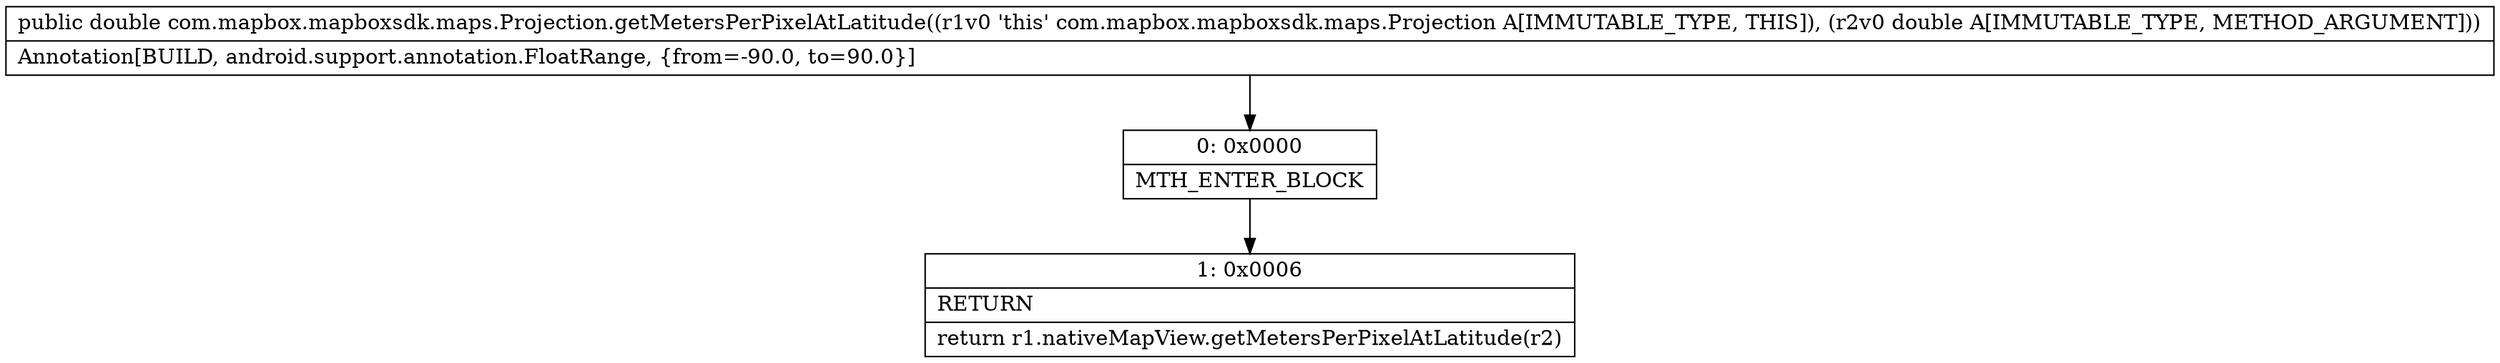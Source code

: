 digraph "CFG forcom.mapbox.mapboxsdk.maps.Projection.getMetersPerPixelAtLatitude(D)D" {
Node_0 [shape=record,label="{0\:\ 0x0000|MTH_ENTER_BLOCK\l}"];
Node_1 [shape=record,label="{1\:\ 0x0006|RETURN\l|return r1.nativeMapView.getMetersPerPixelAtLatitude(r2)\l}"];
MethodNode[shape=record,label="{public double com.mapbox.mapboxsdk.maps.Projection.getMetersPerPixelAtLatitude((r1v0 'this' com.mapbox.mapboxsdk.maps.Projection A[IMMUTABLE_TYPE, THIS]), (r2v0 double A[IMMUTABLE_TYPE, METHOD_ARGUMENT]))  | Annotation[BUILD, android.support.annotation.FloatRange, \{from=\-90.0, to=90.0\}]\l}"];
MethodNode -> Node_0;
Node_0 -> Node_1;
}

